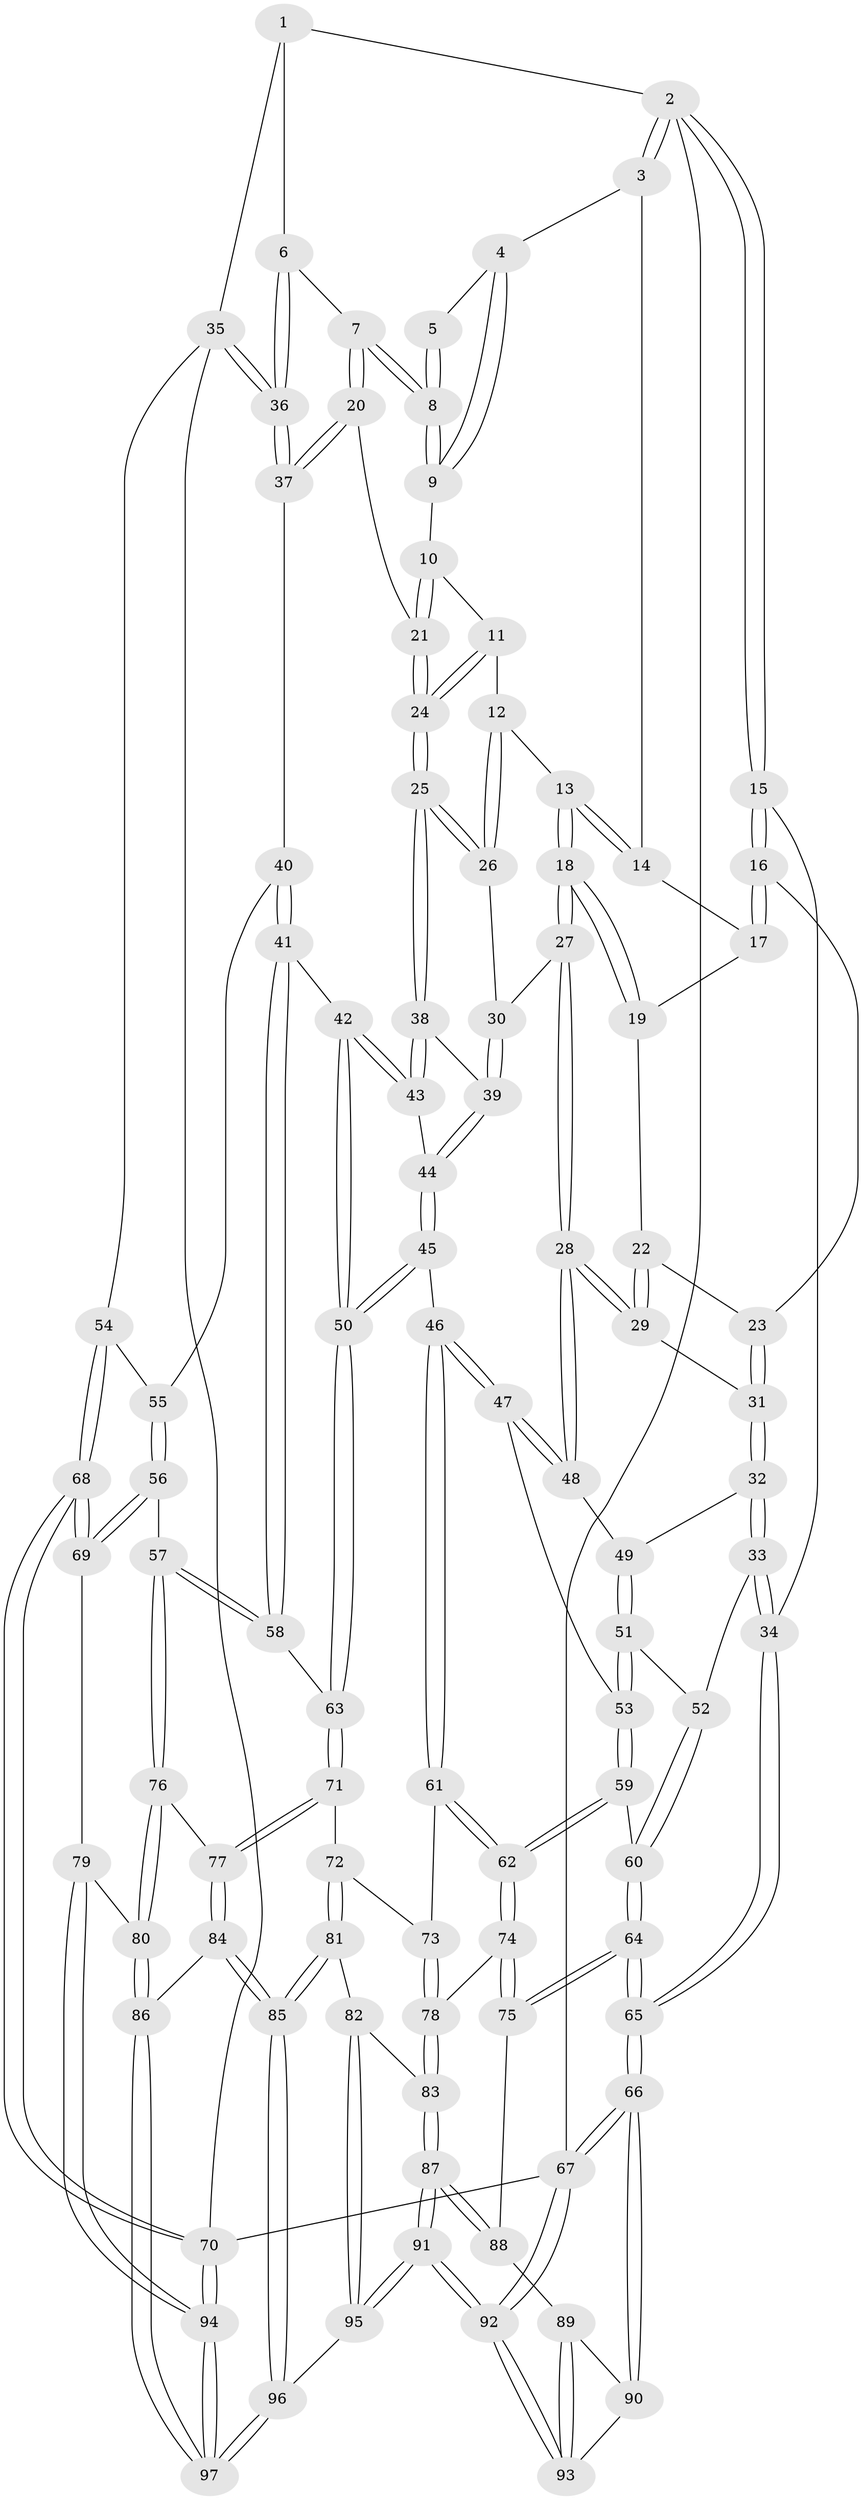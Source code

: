 // coarse degree distribution, {3: 0.10344827586206896, 6: 0.13793103448275862, 4: 0.3793103448275862, 5: 0.3793103448275862}
// Generated by graph-tools (version 1.1) at 2025/42/03/06/25 10:42:31]
// undirected, 97 vertices, 239 edges
graph export_dot {
graph [start="1"]
  node [color=gray90,style=filled];
  1 [pos="+0.9048305152599936+0"];
  2 [pos="+0+0"];
  3 [pos="+0.19476408585621657+0"];
  4 [pos="+0.49899133686305763+0"];
  5 [pos="+0.7405513708273636+0"];
  6 [pos="+0.8715096630877461+0.15891878239823928"];
  7 [pos="+0.7056587941825192+0.22793004493939675"];
  8 [pos="+0.7022337490774946+0.1280639857980732"];
  9 [pos="+0.5009313689307195+0"];
  10 [pos="+0.49729619270571784+0.012467315726896484"];
  11 [pos="+0.38386963374672434+0.1354815852307492"];
  12 [pos="+0.3709213842989355+0.14091288344842584"];
  13 [pos="+0.32335659514288595+0.13889452193903062"];
  14 [pos="+0.18962041320412576+0"];
  15 [pos="+0+0.23947147912454736"];
  16 [pos="+0.07251560558776542+0.12553356001224722"];
  17 [pos="+0.17046673969568774+0"];
  18 [pos="+0.29738094568864243+0.17515099266185202"];
  19 [pos="+0.21419362934145847+0.17067907435052787"];
  20 [pos="+0.6949841190088523+0.23976356857213804"];
  21 [pos="+0.609447200264284+0.2512883870570882"];
  22 [pos="+0.19580266824515935+0.18390882208847087"];
  23 [pos="+0.09408559298943435+0.15432219130958635"];
  24 [pos="+0.5840930154356463+0.2709198750955177"];
  25 [pos="+0.5833447751265174+0.2717686270927741"];
  26 [pos="+0.4130504534209414+0.2883930936580722"];
  27 [pos="+0.28492941264834626+0.3158703897766947"];
  28 [pos="+0.22579171016813196+0.347779315301103"];
  29 [pos="+0.1962039179525244+0.3305687138841764"];
  30 [pos="+0.35464876605917667+0.32112237846755776"];
  31 [pos="+0.13230970736517036+0.3141182370316949"];
  32 [pos="+0.005425119431851149+0.34812849471321594"];
  33 [pos="+0+0.3173563472183392"];
  34 [pos="+0+0.3159164695885967"];
  35 [pos="+1+0.30718567539885694"];
  36 [pos="+1+0.3038953024218465"];
  37 [pos="+0.8152586348112995+0.4249809583396958"];
  38 [pos="+0.5624459358077046+0.3680849528918191"];
  39 [pos="+0.39781665749764433+0.4067208620427166"];
  40 [pos="+0.8110225186816028+0.4405534561252983"];
  41 [pos="+0.8097007596889356+0.4436110764564335"];
  42 [pos="+0.56285392959447+0.502258480069425"];
  43 [pos="+0.5624129357210442+0.3847537915786433"];
  44 [pos="+0.397791735280937+0.43873757258885726"];
  45 [pos="+0.39655101667559584+0.54087209569052"];
  46 [pos="+0.3737775517271213+0.5439973526472902"];
  47 [pos="+0.24749379518779507+0.4720426470426076"];
  48 [pos="+0.2257687372862927+0.35490560663950943"];
  49 [pos="+0.08640355886796397+0.46925916346975205"];
  50 [pos="+0.5289850411045243+0.5809226320165818"];
  51 [pos="+0.0925732511894571+0.5215864572886124"];
  52 [pos="+0.07490587579592053+0.5322543301104241"];
  53 [pos="+0.17372692436000822+0.5388703106448246"];
  54 [pos="+1+0.39933025884338397"];
  55 [pos="+0.9648287795480263+0.5306885584493125"];
  56 [pos="+0.8721567132024604+0.6755395220065904"];
  57 [pos="+0.828712779674655+0.6746330458131634"];
  58 [pos="+0.8080329007056241+0.6467690161778312"];
  59 [pos="+0.18402180306520233+0.617129120076196"];
  60 [pos="+0+0.6571898344796521"];
  61 [pos="+0.2512743265733596+0.7134802243476547"];
  62 [pos="+0.24682008201995484+0.7166470998176673"];
  63 [pos="+0.536488135058882+0.5974015235171926"];
  64 [pos="+0+0.7359469492689856"];
  65 [pos="+0+0.7738358475497458"];
  66 [pos="+0+1"];
  67 [pos="+0+1"];
  68 [pos="+1+0.7346131064496203"];
  69 [pos="+1+0.7309760925290766"];
  70 [pos="+1+1"];
  71 [pos="+0.518878628461028+0.7002492854274903"];
  72 [pos="+0.5123346317040184+0.710250067181652"];
  73 [pos="+0.5008050496804786+0.7154309356651788"];
  74 [pos="+0.2370578129491491+0.7428137409326507"];
  75 [pos="+0.18549959031407146+0.7863300583125208"];
  76 [pos="+0.798603727634584+0.7476203732316211"];
  77 [pos="+0.6644625909313079+0.7896339754432536"];
  78 [pos="+0.3710156771606925+0.8373840623085429"];
  79 [pos="+0.9135843302691351+0.8896135419135734"];
  80 [pos="+0.8129726601395462+0.8802357358399343"];
  81 [pos="+0.5282419475598203+0.8417056300419226"];
  82 [pos="+0.39615761045523257+0.8834758919295378"];
  83 [pos="+0.37571026070874564+0.8593233136715275"];
  84 [pos="+0.6501621465716911+0.83820395027189"];
  85 [pos="+0.5820533715279974+0.9420200807320466"];
  86 [pos="+0.7952470458254038+0.914030771509479"];
  87 [pos="+0.2867852352929926+0.9231689480492389"];
  88 [pos="+0.1858707842340808+0.7924729033299929"];
  89 [pos="+0.1854100359874543+0.7942990978584847"];
  90 [pos="+0.07366561613774851+0.9059973832358047"];
  91 [pos="+0.2595125628495139+1"];
  92 [pos="+0.1704479806416259+1"];
  93 [pos="+0.1626362422704127+0.9190687321980203"];
  94 [pos="+1+1"];
  95 [pos="+0.4829596444628116+1"];
  96 [pos="+0.597217596131201+1"];
  97 [pos="+0.6894328096463601+1"];
  1 -- 2;
  1 -- 6;
  1 -- 35;
  2 -- 3;
  2 -- 3;
  2 -- 15;
  2 -- 15;
  2 -- 67;
  3 -- 4;
  3 -- 14;
  4 -- 5;
  4 -- 9;
  4 -- 9;
  5 -- 8;
  5 -- 8;
  6 -- 7;
  6 -- 36;
  6 -- 36;
  7 -- 8;
  7 -- 8;
  7 -- 20;
  7 -- 20;
  8 -- 9;
  8 -- 9;
  9 -- 10;
  10 -- 11;
  10 -- 21;
  10 -- 21;
  11 -- 12;
  11 -- 24;
  11 -- 24;
  12 -- 13;
  12 -- 26;
  12 -- 26;
  13 -- 14;
  13 -- 14;
  13 -- 18;
  13 -- 18;
  14 -- 17;
  15 -- 16;
  15 -- 16;
  15 -- 34;
  16 -- 17;
  16 -- 17;
  16 -- 23;
  17 -- 19;
  18 -- 19;
  18 -- 19;
  18 -- 27;
  18 -- 27;
  19 -- 22;
  20 -- 21;
  20 -- 37;
  20 -- 37;
  21 -- 24;
  21 -- 24;
  22 -- 23;
  22 -- 29;
  22 -- 29;
  23 -- 31;
  23 -- 31;
  24 -- 25;
  24 -- 25;
  25 -- 26;
  25 -- 26;
  25 -- 38;
  25 -- 38;
  26 -- 30;
  27 -- 28;
  27 -- 28;
  27 -- 30;
  28 -- 29;
  28 -- 29;
  28 -- 48;
  28 -- 48;
  29 -- 31;
  30 -- 39;
  30 -- 39;
  31 -- 32;
  31 -- 32;
  32 -- 33;
  32 -- 33;
  32 -- 49;
  33 -- 34;
  33 -- 34;
  33 -- 52;
  34 -- 65;
  34 -- 65;
  35 -- 36;
  35 -- 36;
  35 -- 54;
  35 -- 70;
  36 -- 37;
  36 -- 37;
  37 -- 40;
  38 -- 39;
  38 -- 43;
  38 -- 43;
  39 -- 44;
  39 -- 44;
  40 -- 41;
  40 -- 41;
  40 -- 55;
  41 -- 42;
  41 -- 58;
  41 -- 58;
  42 -- 43;
  42 -- 43;
  42 -- 50;
  42 -- 50;
  43 -- 44;
  44 -- 45;
  44 -- 45;
  45 -- 46;
  45 -- 50;
  45 -- 50;
  46 -- 47;
  46 -- 47;
  46 -- 61;
  46 -- 61;
  47 -- 48;
  47 -- 48;
  47 -- 53;
  48 -- 49;
  49 -- 51;
  49 -- 51;
  50 -- 63;
  50 -- 63;
  51 -- 52;
  51 -- 53;
  51 -- 53;
  52 -- 60;
  52 -- 60;
  53 -- 59;
  53 -- 59;
  54 -- 55;
  54 -- 68;
  54 -- 68;
  55 -- 56;
  55 -- 56;
  56 -- 57;
  56 -- 69;
  56 -- 69;
  57 -- 58;
  57 -- 58;
  57 -- 76;
  57 -- 76;
  58 -- 63;
  59 -- 60;
  59 -- 62;
  59 -- 62;
  60 -- 64;
  60 -- 64;
  61 -- 62;
  61 -- 62;
  61 -- 73;
  62 -- 74;
  62 -- 74;
  63 -- 71;
  63 -- 71;
  64 -- 65;
  64 -- 65;
  64 -- 75;
  64 -- 75;
  65 -- 66;
  65 -- 66;
  66 -- 67;
  66 -- 67;
  66 -- 90;
  66 -- 90;
  67 -- 92;
  67 -- 92;
  67 -- 70;
  68 -- 69;
  68 -- 69;
  68 -- 70;
  68 -- 70;
  69 -- 79;
  70 -- 94;
  70 -- 94;
  71 -- 72;
  71 -- 77;
  71 -- 77;
  72 -- 73;
  72 -- 81;
  72 -- 81;
  73 -- 78;
  73 -- 78;
  74 -- 75;
  74 -- 75;
  74 -- 78;
  75 -- 88;
  76 -- 77;
  76 -- 80;
  76 -- 80;
  77 -- 84;
  77 -- 84;
  78 -- 83;
  78 -- 83;
  79 -- 80;
  79 -- 94;
  79 -- 94;
  80 -- 86;
  80 -- 86;
  81 -- 82;
  81 -- 85;
  81 -- 85;
  82 -- 83;
  82 -- 95;
  82 -- 95;
  83 -- 87;
  83 -- 87;
  84 -- 85;
  84 -- 85;
  84 -- 86;
  85 -- 96;
  85 -- 96;
  86 -- 97;
  86 -- 97;
  87 -- 88;
  87 -- 88;
  87 -- 91;
  87 -- 91;
  88 -- 89;
  89 -- 90;
  89 -- 93;
  89 -- 93;
  90 -- 93;
  91 -- 92;
  91 -- 92;
  91 -- 95;
  91 -- 95;
  92 -- 93;
  92 -- 93;
  94 -- 97;
  94 -- 97;
  95 -- 96;
  96 -- 97;
  96 -- 97;
}
